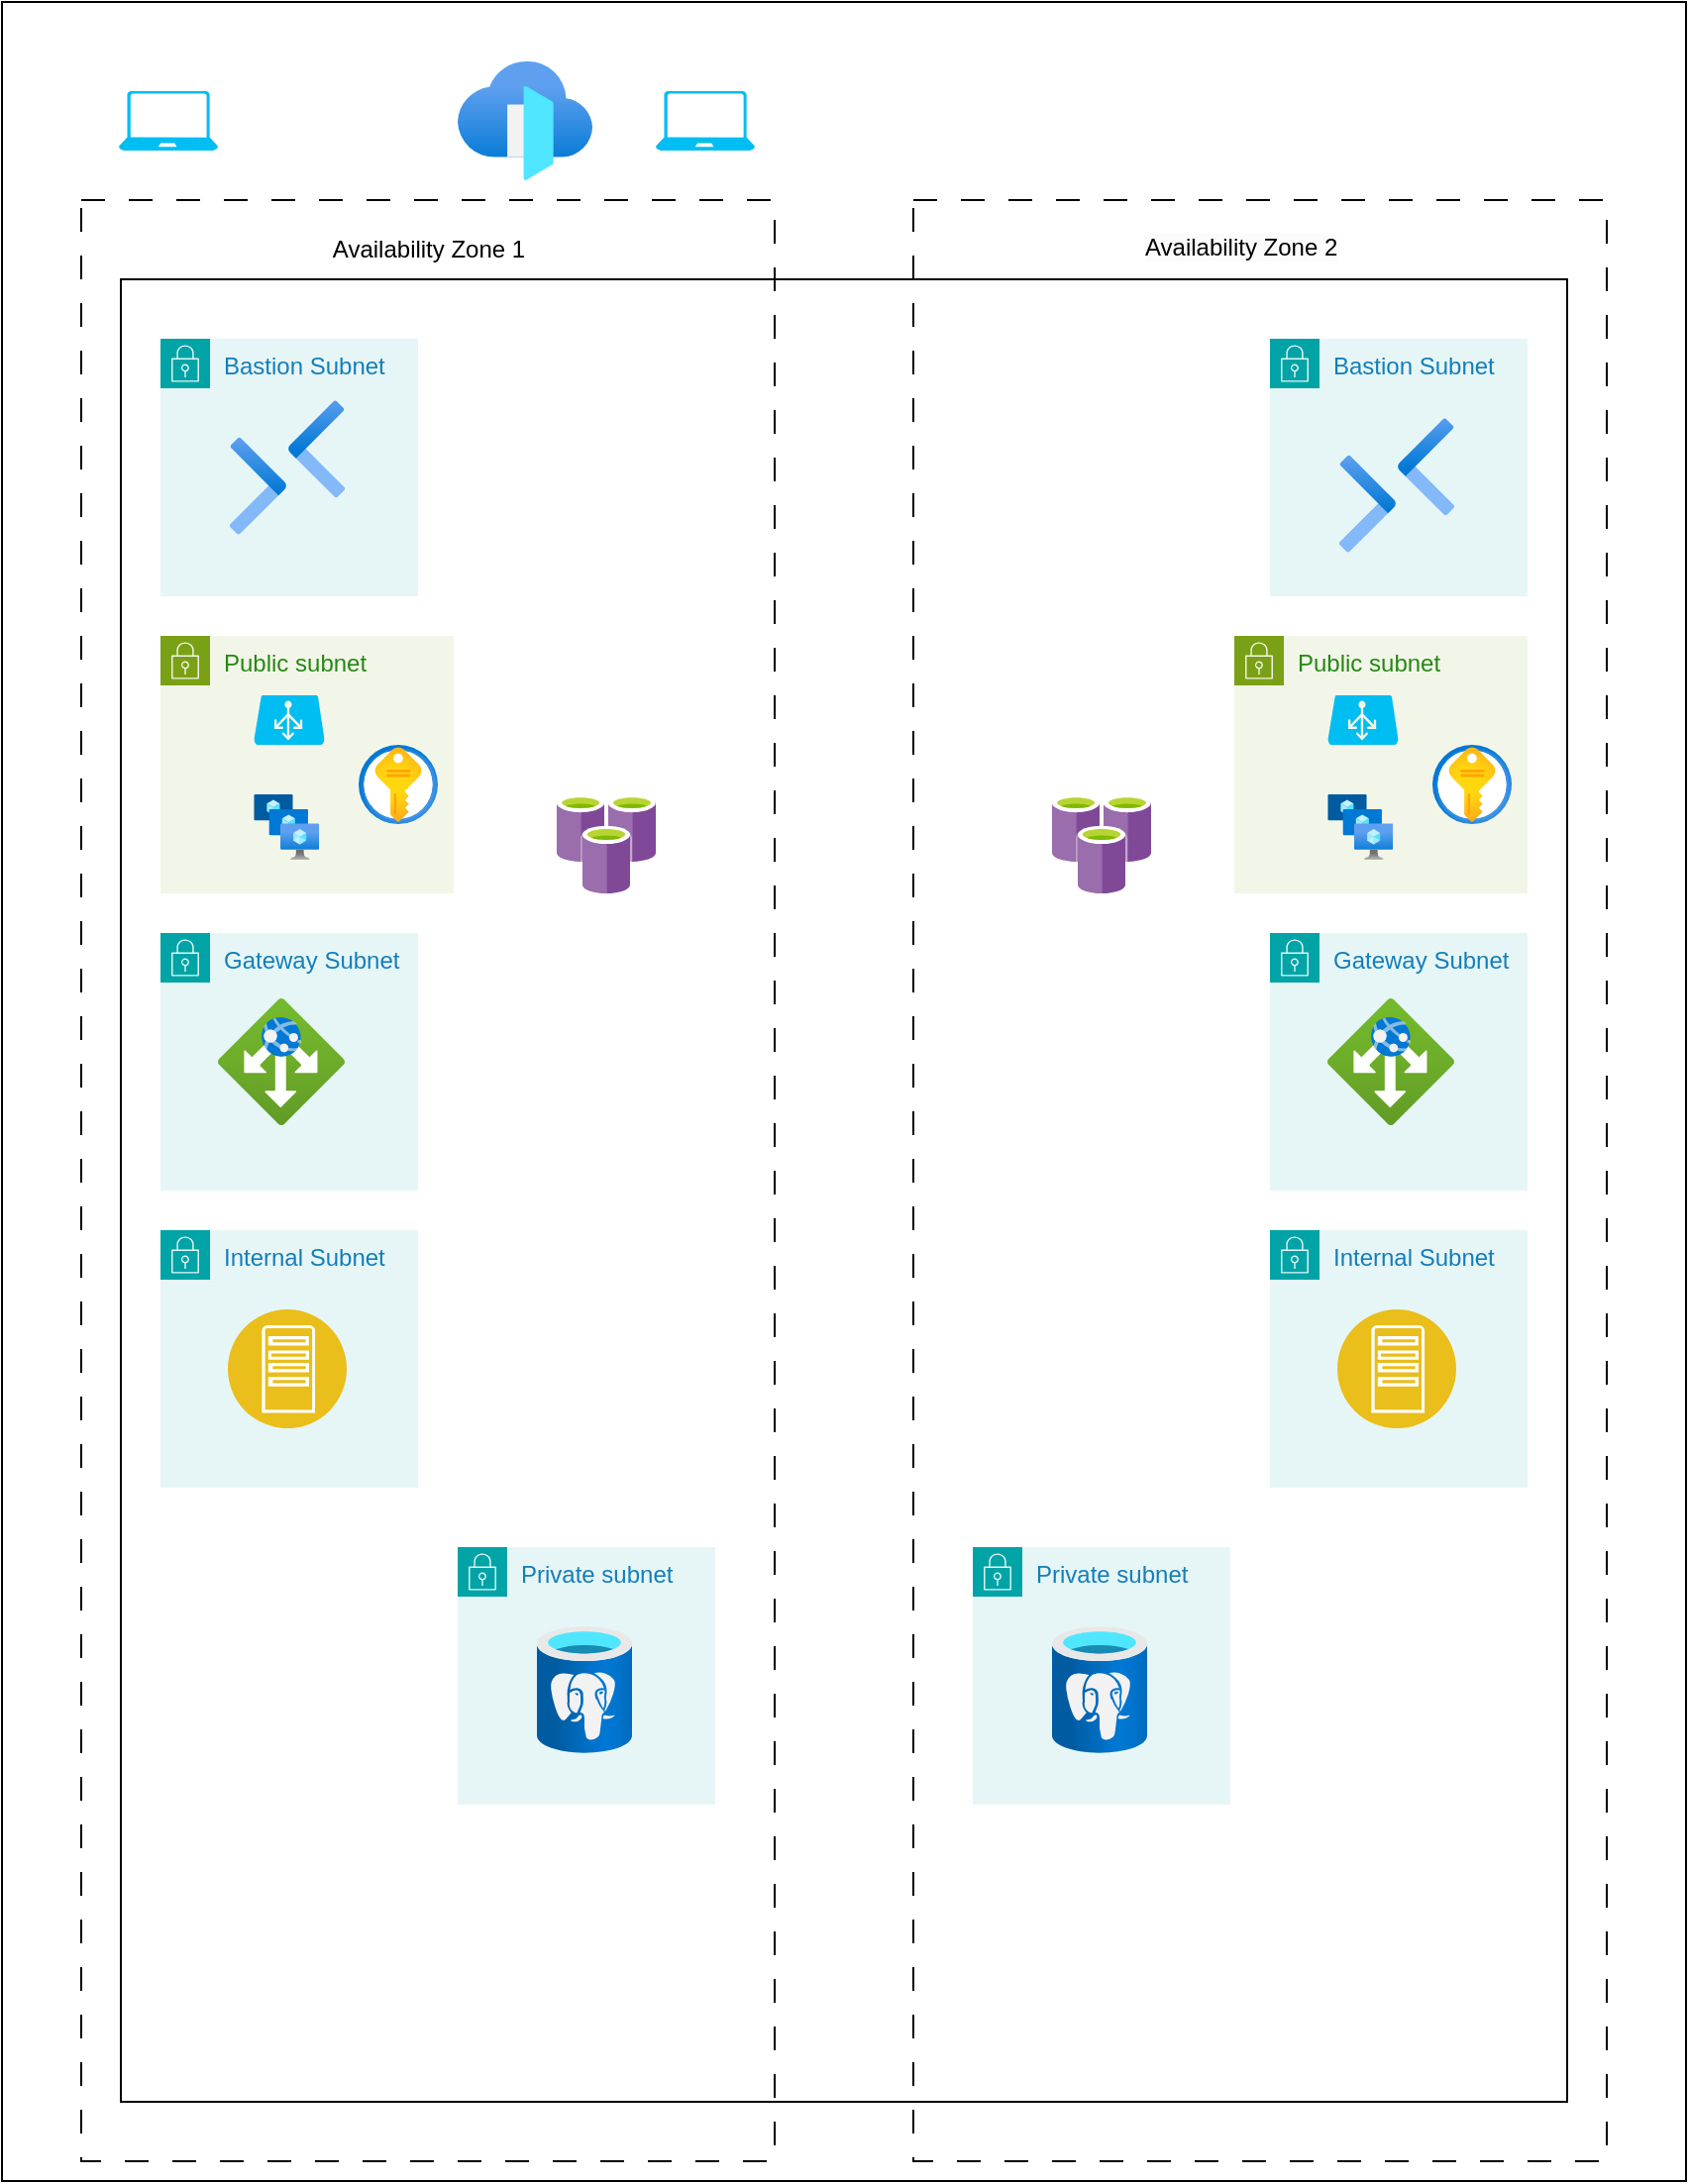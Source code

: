 <mxfile version="22.1.0" type="github">
  <diagram name="Page-1" id="pAkojCH3EI3O4TzqXFRC">
    <mxGraphModel dx="1434" dy="772" grid="1" gridSize="10" guides="1" tooltips="1" connect="1" arrows="1" fold="1" page="1" pageScale="1" pageWidth="850" pageHeight="1100" math="0" shadow="0">
      <root>
        <mxCell id="0" />
        <object label="AZURE" id="1">
          <mxCell style="locked=1;" parent="0" />
        </object>
        <mxCell id="1aPnuSM2-fQwN89rgDnY-11" value="" style="rounded=0;whiteSpace=wrap;html=1;" vertex="1" parent="1">
          <mxGeometry width="850" height="1100" as="geometry" />
        </mxCell>
        <object label="VNET" id="1aPnuSM2-fQwN89rgDnY-12">
          <mxCell style="locked=1;" parent="0" />
        </object>
        <mxCell id="1aPnuSM2-fQwN89rgDnY-13" value="" style="rounded=0;whiteSpace=wrap;html=1;" vertex="1" parent="1aPnuSM2-fQwN89rgDnY-12">
          <mxGeometry width="850" height="1100" as="geometry" />
        </mxCell>
        <mxCell id="1aPnuSM2-fQwN89rgDnY-14" value="" style="rounded=0;whiteSpace=wrap;html=1;fillColor=none;" vertex="1" parent="1aPnuSM2-fQwN89rgDnY-12">
          <mxGeometry x="60" y="140" width="730" height="920" as="geometry" />
        </mxCell>
        <mxCell id="1aPnuSM2-fQwN89rgDnY-15" value="AVAILABILITYZONES" style="locked=1;" parent="0" />
        <mxCell id="1aPnuSM2-fQwN89rgDnY-16" value="" style="rounded=0;whiteSpace=wrap;html=1;fillColor=none;dashed=1;dashPattern=12 12;" vertex="1" parent="1aPnuSM2-fQwN89rgDnY-15">
          <mxGeometry x="40" y="100" width="350" height="990" as="geometry" />
        </mxCell>
        <mxCell id="1aPnuSM2-fQwN89rgDnY-17" value="" style="rounded=0;whiteSpace=wrap;html=1;fillColor=none;dashed=1;dashPattern=12 12;" vertex="1" parent="1aPnuSM2-fQwN89rgDnY-15">
          <mxGeometry x="460" y="100" width="350" height="990" as="geometry" />
        </mxCell>
        <mxCell id="1aPnuSM2-fQwN89rgDnY-18" value="Availability Zone 1" style="text;strokeColor=none;align=center;fillColor=none;html=1;verticalAlign=middle;rounded=0;" vertex="1" parent="1aPnuSM2-fQwN89rgDnY-15">
          <mxGeometry x="185" y="110" width="60" height="30" as="geometry" />
        </mxCell>
        <mxCell id="1aPnuSM2-fQwN89rgDnY-19" value="&lt;span style=&quot;color: rgb(0, 0, 0); font-family: Helvetica; font-size: 12px; font-style: normal; font-variant-ligatures: normal; font-variant-caps: normal; font-weight: 400; letter-spacing: normal; orphans: 2; text-align: center; text-indent: 0px; text-transform: none; widows: 2; word-spacing: 0px; -webkit-text-stroke-width: 0px; background-color: rgb(251, 251, 251); text-decoration-thickness: initial; text-decoration-style: initial; text-decoration-color: initial; float: none; display: inline !important;&quot;&gt;Availability Zone 2&lt;/span&gt;" style="text;whiteSpace=wrap;html=1;" vertex="1" parent="1aPnuSM2-fQwN89rgDnY-15">
          <mxGeometry x="575" y="110" width="120" height="40" as="geometry" />
        </mxCell>
        <mxCell id="1aPnuSM2-fQwN89rgDnY-20" value="Private Subnets" parent="0" />
        <mxCell id="1aPnuSM2-fQwN89rgDnY-21" value="Bastion Subnet" style="points=[[0,0],[0.25,0],[0.5,0],[0.75,0],[1,0],[1,0.25],[1,0.5],[1,0.75],[1,1],[0.75,1],[0.5,1],[0.25,1],[0,1],[0,0.75],[0,0.5],[0,0.25]];outlineConnect=0;gradientColor=none;html=1;whiteSpace=wrap;fontSize=12;fontStyle=0;container=1;pointerEvents=0;collapsible=0;recursiveResize=0;shape=mxgraph.aws4.group;grIcon=mxgraph.aws4.group_security_group;grStroke=0;strokeColor=#00A4A6;fillColor=#E6F6F7;verticalAlign=top;align=left;spacingLeft=30;fontColor=#147EBA;dashed=0;" vertex="1" parent="1aPnuSM2-fQwN89rgDnY-20">
          <mxGeometry x="80" y="170" width="130" height="130" as="geometry" />
        </mxCell>
        <mxCell id="1aPnuSM2-fQwN89rgDnY-28" value="" style="image;aspect=fixed;html=1;points=[];align=center;fontSize=12;image=img/lib/azure2/networking/Bastions.svg;" vertex="1" parent="1aPnuSM2-fQwN89rgDnY-21">
          <mxGeometry x="35" y="31" width="58.0" height="68" as="geometry" />
        </mxCell>
        <mxCell id="1aPnuSM2-fQwN89rgDnY-25" value="Public subnet" style="points=[[0,0],[0.25,0],[0.5,0],[0.75,0],[1,0],[1,0.25],[1,0.5],[1,0.75],[1,1],[0.75,1],[0.5,1],[0.25,1],[0,1],[0,0.75],[0,0.5],[0,0.25]];outlineConnect=0;gradientColor=none;html=1;whiteSpace=wrap;fontSize=12;fontStyle=0;container=1;pointerEvents=0;collapsible=0;recursiveResize=0;shape=mxgraph.aws4.group;grIcon=mxgraph.aws4.group_security_group;grStroke=0;strokeColor=#7AA116;fillColor=#F2F6E8;verticalAlign=top;align=left;spacingLeft=30;fontColor=#248814;dashed=0;" vertex="1" parent="1aPnuSM2-fQwN89rgDnY-20">
          <mxGeometry x="80" y="320" width="148" height="130" as="geometry" />
        </mxCell>
        <mxCell id="1aPnuSM2-fQwN89rgDnY-23" value="" style="verticalLabelPosition=bottom;html=1;verticalAlign=top;align=center;strokeColor=none;fillColor=#00BEF2;shape=mxgraph.azure.azure_load_balancer;" vertex="1" parent="1aPnuSM2-fQwN89rgDnY-25">
          <mxGeometry x="47.14" y="30" width="35.71" height="25" as="geometry" />
        </mxCell>
        <mxCell id="1aPnuSM2-fQwN89rgDnY-24" value="" style="image;aspect=fixed;html=1;points=[];align=center;fontSize=12;image=img/lib/azure2/compute/VM_Scale_Sets.svg;" vertex="1" parent="1aPnuSM2-fQwN89rgDnY-25">
          <mxGeometry x="47.14" y="80" width="33" height="33" as="geometry" />
        </mxCell>
        <mxCell id="1aPnuSM2-fQwN89rgDnY-38" value="" style="image;aspect=fixed;html=1;points=[];align=center;fontSize=12;image=img/lib/azure2/security/Key_Vaults.svg;" vertex="1" parent="1aPnuSM2-fQwN89rgDnY-25">
          <mxGeometry x="100" y="55" width="40" height="40" as="geometry" />
        </mxCell>
        <mxCell id="1aPnuSM2-fQwN89rgDnY-26" value="Internal Subnet" style="points=[[0,0],[0.25,0],[0.5,0],[0.75,0],[1,0],[1,0.25],[1,0.5],[1,0.75],[1,1],[0.75,1],[0.5,1],[0.25,1],[0,1],[0,0.75],[0,0.5],[0,0.25]];outlineConnect=0;gradientColor=none;html=1;whiteSpace=wrap;fontSize=12;fontStyle=0;container=1;pointerEvents=0;collapsible=0;recursiveResize=0;shape=mxgraph.aws4.group;grIcon=mxgraph.aws4.group_security_group;grStroke=0;strokeColor=#00A4A6;fillColor=#E6F6F7;verticalAlign=top;align=left;spacingLeft=30;fontColor=#147EBA;dashed=0;" vertex="1" parent="1aPnuSM2-fQwN89rgDnY-20">
          <mxGeometry x="80" y="620" width="130" height="130" as="geometry" />
        </mxCell>
        <mxCell id="1aPnuSM2-fQwN89rgDnY-36" value="" style="image;aspect=fixed;perimeter=ellipsePerimeter;html=1;align=center;shadow=0;dashed=0;fontColor=#4277BB;labelBackgroundColor=default;fontSize=12;spacingTop=3;image=img/lib/ibm/applications/app_server.svg;" vertex="1" parent="1aPnuSM2-fQwN89rgDnY-26">
          <mxGeometry x="34" y="40" width="60" height="60" as="geometry" />
        </mxCell>
        <mxCell id="1aPnuSM2-fQwN89rgDnY-27" value="" style="image;sketch=0;aspect=fixed;html=1;points=[];align=center;fontSize=12;image=img/lib/mscae/Azure_Cache_for_Redis.svg;" vertex="1" parent="1aPnuSM2-fQwN89rgDnY-20">
          <mxGeometry x="280" y="400" width="50" height="50" as="geometry" />
        </mxCell>
        <mxCell id="1aPnuSM2-fQwN89rgDnY-30" value="Gateway Subnet" style="points=[[0,0],[0.25,0],[0.5,0],[0.75,0],[1,0],[1,0.25],[1,0.5],[1,0.75],[1,1],[0.75,1],[0.5,1],[0.25,1],[0,1],[0,0.75],[0,0.5],[0,0.25]];outlineConnect=0;gradientColor=none;html=1;whiteSpace=wrap;fontSize=12;fontStyle=0;container=1;pointerEvents=0;collapsible=0;recursiveResize=0;shape=mxgraph.aws4.group;grIcon=mxgraph.aws4.group_security_group;grStroke=0;strokeColor=#00A4A6;fillColor=#E6F6F7;verticalAlign=top;align=left;spacingLeft=30;fontColor=#147EBA;dashed=0;" vertex="1" parent="1aPnuSM2-fQwN89rgDnY-20">
          <mxGeometry x="80" y="470" width="130" height="130" as="geometry" />
        </mxCell>
        <mxCell id="1aPnuSM2-fQwN89rgDnY-29" value="" style="image;aspect=fixed;html=1;points=[];align=center;fontSize=12;image=img/lib/azure2/networking/Application_Gateways.svg;" vertex="1" parent="1aPnuSM2-fQwN89rgDnY-30">
          <mxGeometry x="29" y="33" width="64" height="64" as="geometry" />
        </mxCell>
        <mxCell id="1aPnuSM2-fQwN89rgDnY-31" value="Private subnet" style="points=[[0,0],[0.25,0],[0.5,0],[0.75,0],[1,0],[1,0.25],[1,0.5],[1,0.75],[1,1],[0.75,1],[0.5,1],[0.25,1],[0,1],[0,0.75],[0,0.5],[0,0.25]];outlineConnect=0;gradientColor=none;html=1;whiteSpace=wrap;fontSize=12;fontStyle=0;container=1;pointerEvents=0;collapsible=0;recursiveResize=0;shape=mxgraph.aws4.group;grIcon=mxgraph.aws4.group_security_group;grStroke=0;strokeColor=#00A4A6;fillColor=#E6F6F7;verticalAlign=top;align=left;spacingLeft=30;fontColor=#147EBA;dashed=0;" vertex="1" parent="1aPnuSM2-fQwN89rgDnY-20">
          <mxGeometry x="230" y="780" width="130" height="130" as="geometry" />
        </mxCell>
        <mxCell id="1aPnuSM2-fQwN89rgDnY-32" value="" style="image;aspect=fixed;html=1;points=[];align=center;fontSize=12;image=img/lib/azure2/databases/Azure_Database_PostgreSQL_Server.svg;" vertex="1" parent="1aPnuSM2-fQwN89rgDnY-31">
          <mxGeometry x="40" y="40" width="48" height="64" as="geometry" />
        </mxCell>
        <mxCell id="1aPnuSM2-fQwN89rgDnY-33" value="" style="image;aspect=fixed;html=1;points=[];align=center;fontSize=12;image=img/lib/azure2/networking/Front_Doors.svg;" vertex="1" parent="1aPnuSM2-fQwN89rgDnY-20">
          <mxGeometry x="230" y="30" width="68" height="60" as="geometry" />
        </mxCell>
        <mxCell id="1aPnuSM2-fQwN89rgDnY-34" value="" style="verticalLabelPosition=bottom;html=1;verticalAlign=top;align=center;strokeColor=none;fillColor=#00BEF2;shape=mxgraph.azure.laptop;pointerEvents=1;" vertex="1" parent="1aPnuSM2-fQwN89rgDnY-20">
          <mxGeometry x="330" y="45" width="50" height="30" as="geometry" />
        </mxCell>
        <mxCell id="1aPnuSM2-fQwN89rgDnY-35" value="" style="verticalLabelPosition=bottom;html=1;verticalAlign=top;align=center;strokeColor=none;fillColor=#00BEF2;shape=mxgraph.azure.laptop;pointerEvents=1;" vertex="1" parent="1aPnuSM2-fQwN89rgDnY-20">
          <mxGeometry x="59" y="45" width="50" height="30" as="geometry" />
        </mxCell>
        <mxCell id="1aPnuSM2-fQwN89rgDnY-39" value="arrows" parent="0" />
        <mxCell id="1aPnuSM2-fQwN89rgDnY-40" value="Untitled Layer" parent="0" />
        <mxCell id="1aPnuSM2-fQwN89rgDnY-41" value="Bastion Subnet" style="points=[[0,0],[0.25,0],[0.5,0],[0.75,0],[1,0],[1,0.25],[1,0.5],[1,0.75],[1,1],[0.75,1],[0.5,1],[0.25,1],[0,1],[0,0.75],[0,0.5],[0,0.25]];outlineConnect=0;gradientColor=none;html=1;whiteSpace=wrap;fontSize=12;fontStyle=0;container=1;pointerEvents=0;collapsible=0;recursiveResize=0;shape=mxgraph.aws4.group;grIcon=mxgraph.aws4.group_security_group;grStroke=0;strokeColor=#00A4A6;fillColor=#E6F6F7;verticalAlign=top;align=left;spacingLeft=30;fontColor=#147EBA;dashed=0;" vertex="1" parent="1aPnuSM2-fQwN89rgDnY-40">
          <mxGeometry x="640" y="170" width="130" height="130" as="geometry" />
        </mxCell>
        <mxCell id="1aPnuSM2-fQwN89rgDnY-42" value="" style="image;aspect=fixed;html=1;points=[];align=center;fontSize=12;image=img/lib/azure2/networking/Bastions.svg;" vertex="1" parent="1aPnuSM2-fQwN89rgDnY-41">
          <mxGeometry x="35" y="40" width="58.0" height="68" as="geometry" />
        </mxCell>
        <mxCell id="1aPnuSM2-fQwN89rgDnY-43" value="Public subnet" style="points=[[0,0],[0.25,0],[0.5,0],[0.75,0],[1,0],[1,0.25],[1,0.5],[1,0.75],[1,1],[0.75,1],[0.5,1],[0.25,1],[0,1],[0,0.75],[0,0.5],[0,0.25]];outlineConnect=0;gradientColor=none;html=1;whiteSpace=wrap;fontSize=12;fontStyle=0;container=1;pointerEvents=0;collapsible=0;recursiveResize=0;shape=mxgraph.aws4.group;grIcon=mxgraph.aws4.group_security_group;grStroke=0;strokeColor=#7AA116;fillColor=#F2F6E8;verticalAlign=top;align=left;spacingLeft=30;fontColor=#248814;dashed=0;" vertex="1" parent="1aPnuSM2-fQwN89rgDnY-40">
          <mxGeometry x="622" y="320" width="148" height="130" as="geometry" />
        </mxCell>
        <mxCell id="1aPnuSM2-fQwN89rgDnY-44" value="" style="verticalLabelPosition=bottom;html=1;verticalAlign=top;align=center;strokeColor=none;fillColor=#00BEF2;shape=mxgraph.azure.azure_load_balancer;" vertex="1" parent="1aPnuSM2-fQwN89rgDnY-43">
          <mxGeometry x="47.14" y="30" width="35.71" height="25" as="geometry" />
        </mxCell>
        <mxCell id="1aPnuSM2-fQwN89rgDnY-45" value="" style="image;aspect=fixed;html=1;points=[];align=center;fontSize=12;image=img/lib/azure2/compute/VM_Scale_Sets.svg;" vertex="1" parent="1aPnuSM2-fQwN89rgDnY-43">
          <mxGeometry x="47.14" y="80" width="33" height="33" as="geometry" />
        </mxCell>
        <mxCell id="1aPnuSM2-fQwN89rgDnY-46" value="" style="image;aspect=fixed;html=1;points=[];align=center;fontSize=12;image=img/lib/azure2/security/Key_Vaults.svg;" vertex="1" parent="1aPnuSM2-fQwN89rgDnY-43">
          <mxGeometry x="100" y="55" width="40" height="40" as="geometry" />
        </mxCell>
        <mxCell id="1aPnuSM2-fQwN89rgDnY-47" value="Internal Subnet" style="points=[[0,0],[0.25,0],[0.5,0],[0.75,0],[1,0],[1,0.25],[1,0.5],[1,0.75],[1,1],[0.75,1],[0.5,1],[0.25,1],[0,1],[0,0.75],[0,0.5],[0,0.25]];outlineConnect=0;gradientColor=none;html=1;whiteSpace=wrap;fontSize=12;fontStyle=0;container=1;pointerEvents=0;collapsible=0;recursiveResize=0;shape=mxgraph.aws4.group;grIcon=mxgraph.aws4.group_security_group;grStroke=0;strokeColor=#00A4A6;fillColor=#E6F6F7;verticalAlign=top;align=left;spacingLeft=30;fontColor=#147EBA;dashed=0;" vertex="1" parent="1aPnuSM2-fQwN89rgDnY-40">
          <mxGeometry x="640" y="620" width="130" height="130" as="geometry" />
        </mxCell>
        <mxCell id="1aPnuSM2-fQwN89rgDnY-48" value="" style="image;aspect=fixed;perimeter=ellipsePerimeter;html=1;align=center;shadow=0;dashed=0;fontColor=#4277BB;labelBackgroundColor=default;fontSize=12;spacingTop=3;image=img/lib/ibm/applications/app_server.svg;" vertex="1" parent="1aPnuSM2-fQwN89rgDnY-47">
          <mxGeometry x="34" y="40" width="60" height="60" as="geometry" />
        </mxCell>
        <mxCell id="1aPnuSM2-fQwN89rgDnY-49" value="" style="image;sketch=0;aspect=fixed;html=1;points=[];align=center;fontSize=12;image=img/lib/mscae/Azure_Cache_for_Redis.svg;" vertex="1" parent="1aPnuSM2-fQwN89rgDnY-40">
          <mxGeometry x="530" y="400" width="50" height="50" as="geometry" />
        </mxCell>
        <mxCell id="1aPnuSM2-fQwN89rgDnY-50" value="Gateway Subnet" style="points=[[0,0],[0.25,0],[0.5,0],[0.75,0],[1,0],[1,0.25],[1,0.5],[1,0.75],[1,1],[0.75,1],[0.5,1],[0.25,1],[0,1],[0,0.75],[0,0.5],[0,0.25]];outlineConnect=0;gradientColor=none;html=1;whiteSpace=wrap;fontSize=12;fontStyle=0;container=1;pointerEvents=0;collapsible=0;recursiveResize=0;shape=mxgraph.aws4.group;grIcon=mxgraph.aws4.group_security_group;grStroke=0;strokeColor=#00A4A6;fillColor=#E6F6F7;verticalAlign=top;align=left;spacingLeft=30;fontColor=#147EBA;dashed=0;" vertex="1" parent="1aPnuSM2-fQwN89rgDnY-40">
          <mxGeometry x="640" y="470" width="130" height="130" as="geometry" />
        </mxCell>
        <mxCell id="1aPnuSM2-fQwN89rgDnY-51" value="" style="image;aspect=fixed;html=1;points=[];align=center;fontSize=12;image=img/lib/azure2/networking/Application_Gateways.svg;" vertex="1" parent="1aPnuSM2-fQwN89rgDnY-50">
          <mxGeometry x="29" y="33" width="64" height="64" as="geometry" />
        </mxCell>
        <mxCell id="1aPnuSM2-fQwN89rgDnY-52" value="Private subnet" style="points=[[0,0],[0.25,0],[0.5,0],[0.75,0],[1,0],[1,0.25],[1,0.5],[1,0.75],[1,1],[0.75,1],[0.5,1],[0.25,1],[0,1],[0,0.75],[0,0.5],[0,0.25]];outlineConnect=0;gradientColor=none;html=1;whiteSpace=wrap;fontSize=12;fontStyle=0;container=1;pointerEvents=0;collapsible=0;recursiveResize=0;shape=mxgraph.aws4.group;grIcon=mxgraph.aws4.group_security_group;grStroke=0;strokeColor=#00A4A6;fillColor=#E6F6F7;verticalAlign=top;align=left;spacingLeft=30;fontColor=#147EBA;dashed=0;" vertex="1" parent="1aPnuSM2-fQwN89rgDnY-40">
          <mxGeometry x="490" y="780" width="130" height="130" as="geometry" />
        </mxCell>
        <mxCell id="1aPnuSM2-fQwN89rgDnY-53" value="" style="image;aspect=fixed;html=1;points=[];align=center;fontSize=12;image=img/lib/azure2/databases/Azure_Database_PostgreSQL_Server.svg;" vertex="1" parent="1aPnuSM2-fQwN89rgDnY-52">
          <mxGeometry x="40" y="40" width="48" height="64" as="geometry" />
        </mxCell>
      </root>
    </mxGraphModel>
  </diagram>
</mxfile>
